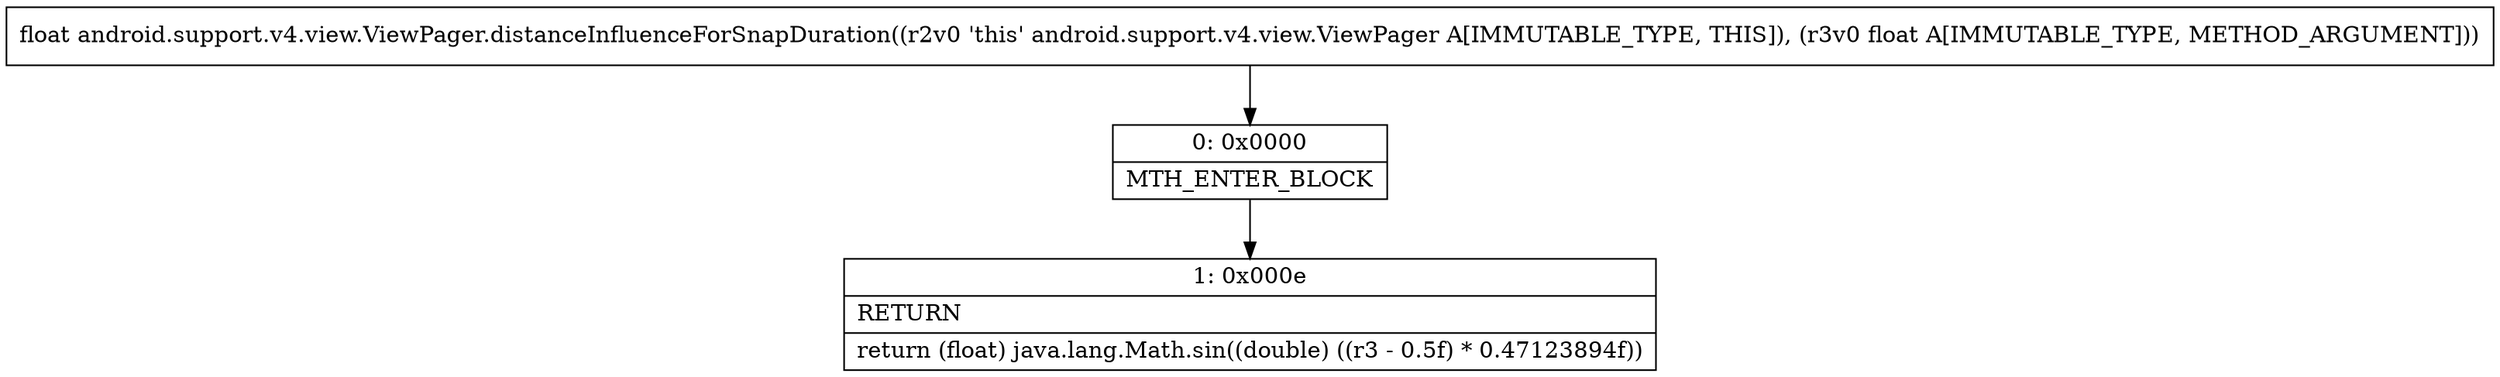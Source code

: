 digraph "CFG forandroid.support.v4.view.ViewPager.distanceInfluenceForSnapDuration(F)F" {
Node_0 [shape=record,label="{0\:\ 0x0000|MTH_ENTER_BLOCK\l}"];
Node_1 [shape=record,label="{1\:\ 0x000e|RETURN\l|return (float) java.lang.Math.sin((double) ((r3 \- 0.5f) * 0.47123894f))\l}"];
MethodNode[shape=record,label="{float android.support.v4.view.ViewPager.distanceInfluenceForSnapDuration((r2v0 'this' android.support.v4.view.ViewPager A[IMMUTABLE_TYPE, THIS]), (r3v0 float A[IMMUTABLE_TYPE, METHOD_ARGUMENT])) }"];
MethodNode -> Node_0;
Node_0 -> Node_1;
}

